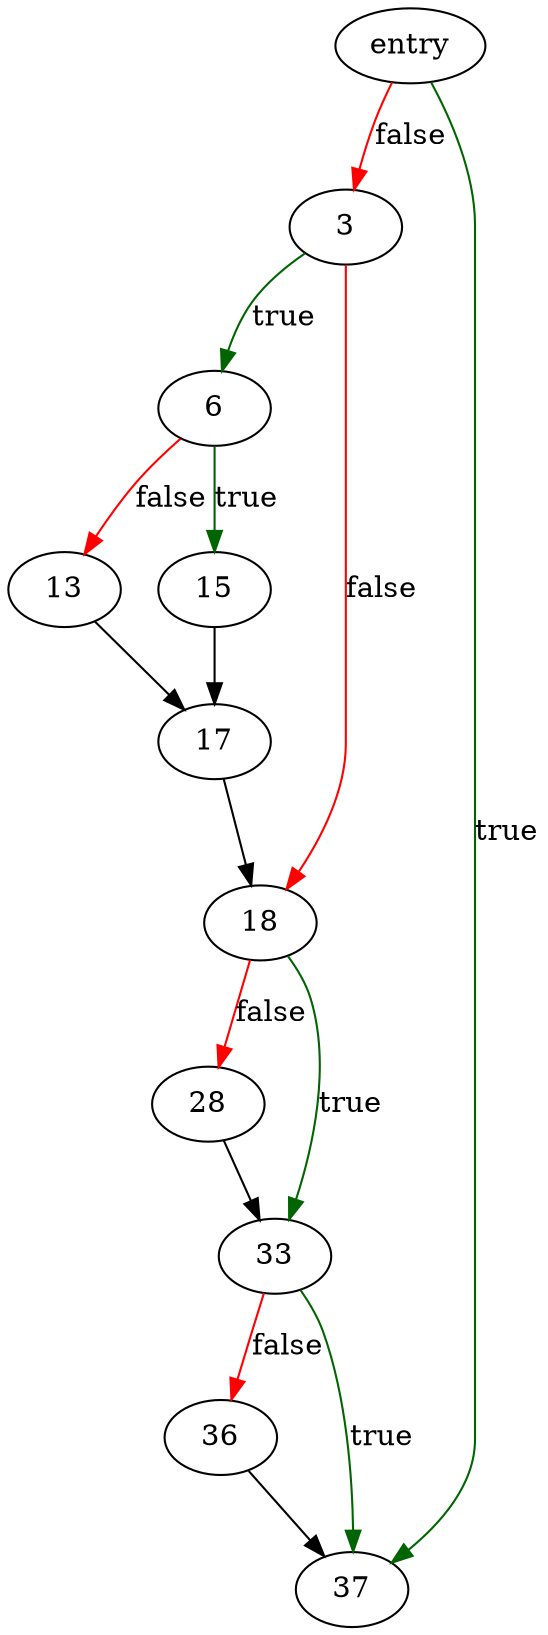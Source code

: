 digraph "print_stats" {
	// Node definitions.
	0 [label=entry];
	3;
	6;
	13;
	15;
	17;
	18;
	28;
	33;
	36;
	37;

	// Edge definitions.
	0 -> 3 [
		color=red
		label=false
	];
	0 -> 37 [
		color=darkgreen
		label=true
	];
	3 -> 6 [
		color=darkgreen
		label=true
	];
	3 -> 18 [
		color=red
		label=false
	];
	6 -> 13 [
		color=red
		label=false
	];
	6 -> 15 [
		color=darkgreen
		label=true
	];
	13 -> 17;
	15 -> 17;
	17 -> 18;
	18 -> 28 [
		color=red
		label=false
	];
	18 -> 33 [
		color=darkgreen
		label=true
	];
	28 -> 33;
	33 -> 36 [
		color=red
		label=false
	];
	33 -> 37 [
		color=darkgreen
		label=true
	];
	36 -> 37;
}